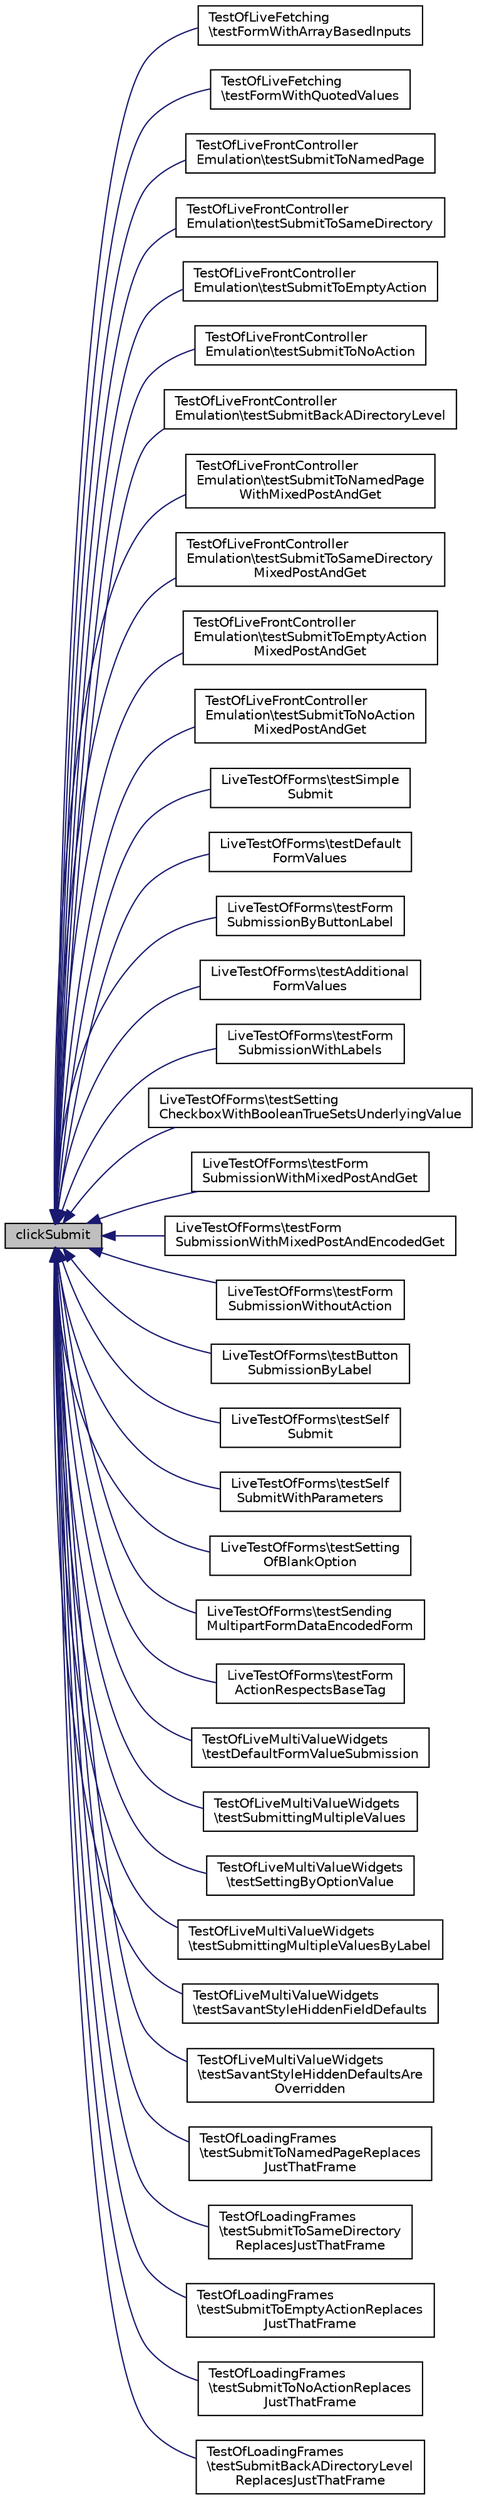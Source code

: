digraph "clickSubmit"
{
  edge [fontname="Helvetica",fontsize="10",labelfontname="Helvetica",labelfontsize="10"];
  node [fontname="Helvetica",fontsize="10",shape=record];
  rankdir="LR";
  Node1 [label="clickSubmit",height=0.2,width=0.4,color="black", fillcolor="grey75", style="filled" fontcolor="black"];
  Node1 -> Node2 [dir="back",color="midnightblue",fontsize="10",style="solid",fontname="Helvetica"];
  Node2 [label="TestOfLiveFetching\l\\testFormWithArrayBasedInputs",height=0.2,width=0.4,color="black", fillcolor="white", style="filled",URL="$class_test_of_live_fetching.html#a6b18835eba2730165302d427ff321a8d"];
  Node1 -> Node3 [dir="back",color="midnightblue",fontsize="10",style="solid",fontname="Helvetica"];
  Node3 [label="TestOfLiveFetching\l\\testFormWithQuotedValues",height=0.2,width=0.4,color="black", fillcolor="white", style="filled",URL="$class_test_of_live_fetching.html#ae70ab9a658f25cbbfd257b50fb670f3f"];
  Node1 -> Node4 [dir="back",color="midnightblue",fontsize="10",style="solid",fontname="Helvetica"];
  Node4 [label="TestOfLiveFrontController\lEmulation\\testSubmitToNamedPage",height=0.2,width=0.4,color="black", fillcolor="white", style="filled",URL="$class_test_of_live_front_controller_emulation.html#a6c26cf97da3978e5f53b4d8efae64ce7"];
  Node1 -> Node5 [dir="back",color="midnightblue",fontsize="10",style="solid",fontname="Helvetica"];
  Node5 [label="TestOfLiveFrontController\lEmulation\\testSubmitToSameDirectory",height=0.2,width=0.4,color="black", fillcolor="white", style="filled",URL="$class_test_of_live_front_controller_emulation.html#a13ce8bcc211451693bb09c4c1d37d396"];
  Node1 -> Node6 [dir="back",color="midnightblue",fontsize="10",style="solid",fontname="Helvetica"];
  Node6 [label="TestOfLiveFrontController\lEmulation\\testSubmitToEmptyAction",height=0.2,width=0.4,color="black", fillcolor="white", style="filled",URL="$class_test_of_live_front_controller_emulation.html#ab3d5b6f0777f6fa30ac0bba366237963"];
  Node1 -> Node7 [dir="back",color="midnightblue",fontsize="10",style="solid",fontname="Helvetica"];
  Node7 [label="TestOfLiveFrontController\lEmulation\\testSubmitToNoAction",height=0.2,width=0.4,color="black", fillcolor="white", style="filled",URL="$class_test_of_live_front_controller_emulation.html#ab76bca3437ca85bf614aaf0a61cda0f9"];
  Node1 -> Node8 [dir="back",color="midnightblue",fontsize="10",style="solid",fontname="Helvetica"];
  Node8 [label="TestOfLiveFrontController\lEmulation\\testSubmitBackADirectoryLevel",height=0.2,width=0.4,color="black", fillcolor="white", style="filled",URL="$class_test_of_live_front_controller_emulation.html#a2b75dc3095639742b1799d58f12deb22"];
  Node1 -> Node9 [dir="back",color="midnightblue",fontsize="10",style="solid",fontname="Helvetica"];
  Node9 [label="TestOfLiveFrontController\lEmulation\\testSubmitToNamedPage\lWithMixedPostAndGet",height=0.2,width=0.4,color="black", fillcolor="white", style="filled",URL="$class_test_of_live_front_controller_emulation.html#aedcf4e6cce3fd17bc8da7b1d1f942ecd"];
  Node1 -> Node10 [dir="back",color="midnightblue",fontsize="10",style="solid",fontname="Helvetica"];
  Node10 [label="TestOfLiveFrontController\lEmulation\\testSubmitToSameDirectory\lMixedPostAndGet",height=0.2,width=0.4,color="black", fillcolor="white", style="filled",URL="$class_test_of_live_front_controller_emulation.html#a853fa90b891c4cb4636fe51caa41c2dd"];
  Node1 -> Node11 [dir="back",color="midnightblue",fontsize="10",style="solid",fontname="Helvetica"];
  Node11 [label="TestOfLiveFrontController\lEmulation\\testSubmitToEmptyAction\lMixedPostAndGet",height=0.2,width=0.4,color="black", fillcolor="white", style="filled",URL="$class_test_of_live_front_controller_emulation.html#ab2adf8b6873b7ade3e75aeb93ed396be"];
  Node1 -> Node12 [dir="back",color="midnightblue",fontsize="10",style="solid",fontname="Helvetica"];
  Node12 [label="TestOfLiveFrontController\lEmulation\\testSubmitToNoAction\lMixedPostAndGet",height=0.2,width=0.4,color="black", fillcolor="white", style="filled",URL="$class_test_of_live_front_controller_emulation.html#a0847f3b424329eff9899e97756418b3e"];
  Node1 -> Node13 [dir="back",color="midnightblue",fontsize="10",style="solid",fontname="Helvetica"];
  Node13 [label="LiveTestOfForms\\testSimple\lSubmit",height=0.2,width=0.4,color="black", fillcolor="white", style="filled",URL="$class_live_test_of_forms.html#afbfa8ab088d428c90accb7fd0bcb39a3"];
  Node1 -> Node14 [dir="back",color="midnightblue",fontsize="10",style="solid",fontname="Helvetica"];
  Node14 [label="LiveTestOfForms\\testDefault\lFormValues",height=0.2,width=0.4,color="black", fillcolor="white", style="filled",URL="$class_live_test_of_forms.html#a771a7175f0a958aafaf7937189d8205f"];
  Node1 -> Node15 [dir="back",color="midnightblue",fontsize="10",style="solid",fontname="Helvetica"];
  Node15 [label="LiveTestOfForms\\testForm\lSubmissionByButtonLabel",height=0.2,width=0.4,color="black", fillcolor="white", style="filled",URL="$class_live_test_of_forms.html#a63db622c94f30888812d51521ccfb22e"];
  Node1 -> Node16 [dir="back",color="midnightblue",fontsize="10",style="solid",fontname="Helvetica"];
  Node16 [label="LiveTestOfForms\\testAdditional\lFormValues",height=0.2,width=0.4,color="black", fillcolor="white", style="filled",URL="$class_live_test_of_forms.html#a0f3fe1585947fa0cf43e033f591aa512"];
  Node1 -> Node17 [dir="back",color="midnightblue",fontsize="10",style="solid",fontname="Helvetica"];
  Node17 [label="LiveTestOfForms\\testForm\lSubmissionWithLabels",height=0.2,width=0.4,color="black", fillcolor="white", style="filled",URL="$class_live_test_of_forms.html#afa7b4781961261b66280171acea960fc"];
  Node1 -> Node18 [dir="back",color="midnightblue",fontsize="10",style="solid",fontname="Helvetica"];
  Node18 [label="LiveTestOfForms\\testSetting\lCheckboxWithBooleanTrueSetsUnderlyingValue",height=0.2,width=0.4,color="black", fillcolor="white", style="filled",URL="$class_live_test_of_forms.html#a2de17d96a38aa29b96b6981bbc4c8098"];
  Node1 -> Node19 [dir="back",color="midnightblue",fontsize="10",style="solid",fontname="Helvetica"];
  Node19 [label="LiveTestOfForms\\testForm\lSubmissionWithMixedPostAndGet",height=0.2,width=0.4,color="black", fillcolor="white", style="filled",URL="$class_live_test_of_forms.html#a2a22eb1f3724cc747853451807437981"];
  Node1 -> Node20 [dir="back",color="midnightblue",fontsize="10",style="solid",fontname="Helvetica"];
  Node20 [label="LiveTestOfForms\\testForm\lSubmissionWithMixedPostAndEncodedGet",height=0.2,width=0.4,color="black", fillcolor="white", style="filled",URL="$class_live_test_of_forms.html#a6ef9883830f45592710f4d451b1a9e65"];
  Node1 -> Node21 [dir="back",color="midnightblue",fontsize="10",style="solid",fontname="Helvetica"];
  Node21 [label="LiveTestOfForms\\testForm\lSubmissionWithoutAction",height=0.2,width=0.4,color="black", fillcolor="white", style="filled",URL="$class_live_test_of_forms.html#a7a39184ad8fa3912709c7bfb3bd5aca1"];
  Node1 -> Node22 [dir="back",color="midnightblue",fontsize="10",style="solid",fontname="Helvetica"];
  Node22 [label="LiveTestOfForms\\testButton\lSubmissionByLabel",height=0.2,width=0.4,color="black", fillcolor="white", style="filled",URL="$class_live_test_of_forms.html#a3aec03a2b0aabae824c3acc7136be19e"];
  Node1 -> Node23 [dir="back",color="midnightblue",fontsize="10",style="solid",fontname="Helvetica"];
  Node23 [label="LiveTestOfForms\\testSelf\lSubmit",height=0.2,width=0.4,color="black", fillcolor="white", style="filled",URL="$class_live_test_of_forms.html#a561ac9980ebd82170637b9f0352e43e9"];
  Node1 -> Node24 [dir="back",color="midnightblue",fontsize="10",style="solid",fontname="Helvetica"];
  Node24 [label="LiveTestOfForms\\testSelf\lSubmitWithParameters",height=0.2,width=0.4,color="black", fillcolor="white", style="filled",URL="$class_live_test_of_forms.html#a9471353d83543773b7bc14b677d94ac5"];
  Node1 -> Node25 [dir="back",color="midnightblue",fontsize="10",style="solid",fontname="Helvetica"];
  Node25 [label="LiveTestOfForms\\testSetting\lOfBlankOption",height=0.2,width=0.4,color="black", fillcolor="white", style="filled",URL="$class_live_test_of_forms.html#a954fe96f3fa72f9645eca473fd6741e9"];
  Node1 -> Node26 [dir="back",color="midnightblue",fontsize="10",style="solid",fontname="Helvetica"];
  Node26 [label="LiveTestOfForms\\testSending\lMultipartFormDataEncodedForm",height=0.2,width=0.4,color="black", fillcolor="white", style="filled",URL="$class_live_test_of_forms.html#a0685fdb5ede9731b0e0a222dd1ba68db"];
  Node1 -> Node27 [dir="back",color="midnightblue",fontsize="10",style="solid",fontname="Helvetica"];
  Node27 [label="LiveTestOfForms\\testForm\lActionRespectsBaseTag",height=0.2,width=0.4,color="black", fillcolor="white", style="filled",URL="$class_live_test_of_forms.html#a954854a86826b65a164c91ed1a9f7eb4"];
  Node1 -> Node28 [dir="back",color="midnightblue",fontsize="10",style="solid",fontname="Helvetica"];
  Node28 [label="TestOfLiveMultiValueWidgets\l\\testDefaultFormValueSubmission",height=0.2,width=0.4,color="black", fillcolor="white", style="filled",URL="$class_test_of_live_multi_value_widgets.html#abbf45f2e6ae1d6e4d1d8237ce4ca4b3f"];
  Node1 -> Node29 [dir="back",color="midnightblue",fontsize="10",style="solid",fontname="Helvetica"];
  Node29 [label="TestOfLiveMultiValueWidgets\l\\testSubmittingMultipleValues",height=0.2,width=0.4,color="black", fillcolor="white", style="filled",URL="$class_test_of_live_multi_value_widgets.html#a89406206192f5e9c550305a7e514935b"];
  Node1 -> Node30 [dir="back",color="midnightblue",fontsize="10",style="solid",fontname="Helvetica"];
  Node30 [label="TestOfLiveMultiValueWidgets\l\\testSettingByOptionValue",height=0.2,width=0.4,color="black", fillcolor="white", style="filled",URL="$class_test_of_live_multi_value_widgets.html#aa5e92bf17b32b1a76676157986cb8e49"];
  Node1 -> Node31 [dir="back",color="midnightblue",fontsize="10",style="solid",fontname="Helvetica"];
  Node31 [label="TestOfLiveMultiValueWidgets\l\\testSubmittingMultipleValuesByLabel",height=0.2,width=0.4,color="black", fillcolor="white", style="filled",URL="$class_test_of_live_multi_value_widgets.html#a4f00e6f1f9eff11b9b43ec83f888ca84"];
  Node1 -> Node32 [dir="back",color="midnightblue",fontsize="10",style="solid",fontname="Helvetica"];
  Node32 [label="TestOfLiveMultiValueWidgets\l\\testSavantStyleHiddenFieldDefaults",height=0.2,width=0.4,color="black", fillcolor="white", style="filled",URL="$class_test_of_live_multi_value_widgets.html#a9e03a24b6b48cdec1ea838f0e3145362"];
  Node1 -> Node33 [dir="back",color="midnightblue",fontsize="10",style="solid",fontname="Helvetica"];
  Node33 [label="TestOfLiveMultiValueWidgets\l\\testSavantStyleHiddenDefaultsAre\lOverridden",height=0.2,width=0.4,color="black", fillcolor="white", style="filled",URL="$class_test_of_live_multi_value_widgets.html#a6c76ac7905e1cd5e068965203048eaef"];
  Node1 -> Node34 [dir="back",color="midnightblue",fontsize="10",style="solid",fontname="Helvetica"];
  Node34 [label="TestOfLoadingFrames\l\\testSubmitToNamedPageReplaces\lJustThatFrame",height=0.2,width=0.4,color="black", fillcolor="white", style="filled",URL="$class_test_of_loading_frames.html#a37e308194ddc8a753c36c6b46d2df8ad"];
  Node1 -> Node35 [dir="back",color="midnightblue",fontsize="10",style="solid",fontname="Helvetica"];
  Node35 [label="TestOfLoadingFrames\l\\testSubmitToSameDirectory\lReplacesJustThatFrame",height=0.2,width=0.4,color="black", fillcolor="white", style="filled",URL="$class_test_of_loading_frames.html#a8ae681dd06c4a110bdd51e8d373af1ca"];
  Node1 -> Node36 [dir="back",color="midnightblue",fontsize="10",style="solid",fontname="Helvetica"];
  Node36 [label="TestOfLoadingFrames\l\\testSubmitToEmptyActionReplaces\lJustThatFrame",height=0.2,width=0.4,color="black", fillcolor="white", style="filled",URL="$class_test_of_loading_frames.html#a47030676973aad48fbc15c91fdd54846"];
  Node1 -> Node37 [dir="back",color="midnightblue",fontsize="10",style="solid",fontname="Helvetica"];
  Node37 [label="TestOfLoadingFrames\l\\testSubmitToNoActionReplaces\lJustThatFrame",height=0.2,width=0.4,color="black", fillcolor="white", style="filled",URL="$class_test_of_loading_frames.html#ae08f4e9d371e41856383c6b34c691948"];
  Node1 -> Node38 [dir="back",color="midnightblue",fontsize="10",style="solid",fontname="Helvetica"];
  Node38 [label="TestOfLoadingFrames\l\\testSubmitBackADirectoryLevel\lReplacesJustThatFrame",height=0.2,width=0.4,color="black", fillcolor="white", style="filled",URL="$class_test_of_loading_frames.html#aa4f2a2486e1342ad6af6c7d0957e2049"];
}
